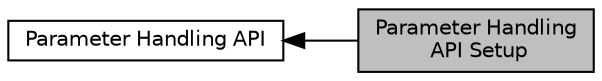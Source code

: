 digraph "Parameter Handling API Setup"
{
  edge [fontname="Helvetica",fontsize="10",labelfontname="Helvetica",labelfontsize="10"];
  node [fontname="Helvetica",fontsize="10",shape=record];
  rankdir=LR;
  Node1 [label="Parameter Handling API",height=0.2,width=0.4,color="black", fillcolor="white", style="filled",URL="$group__params.html",tooltip="With this API you can handle parameter sets in TORCS, this includes manipulation of data in memory..."];
  Node0 [label="Parameter Handling\l API Setup",height=0.2,width=0.4,color="black", fillcolor="grey75", style="filled", fontcolor="black"];
  Node1->Node0 [shape=plaintext, dir="back", style="solid"];
}
